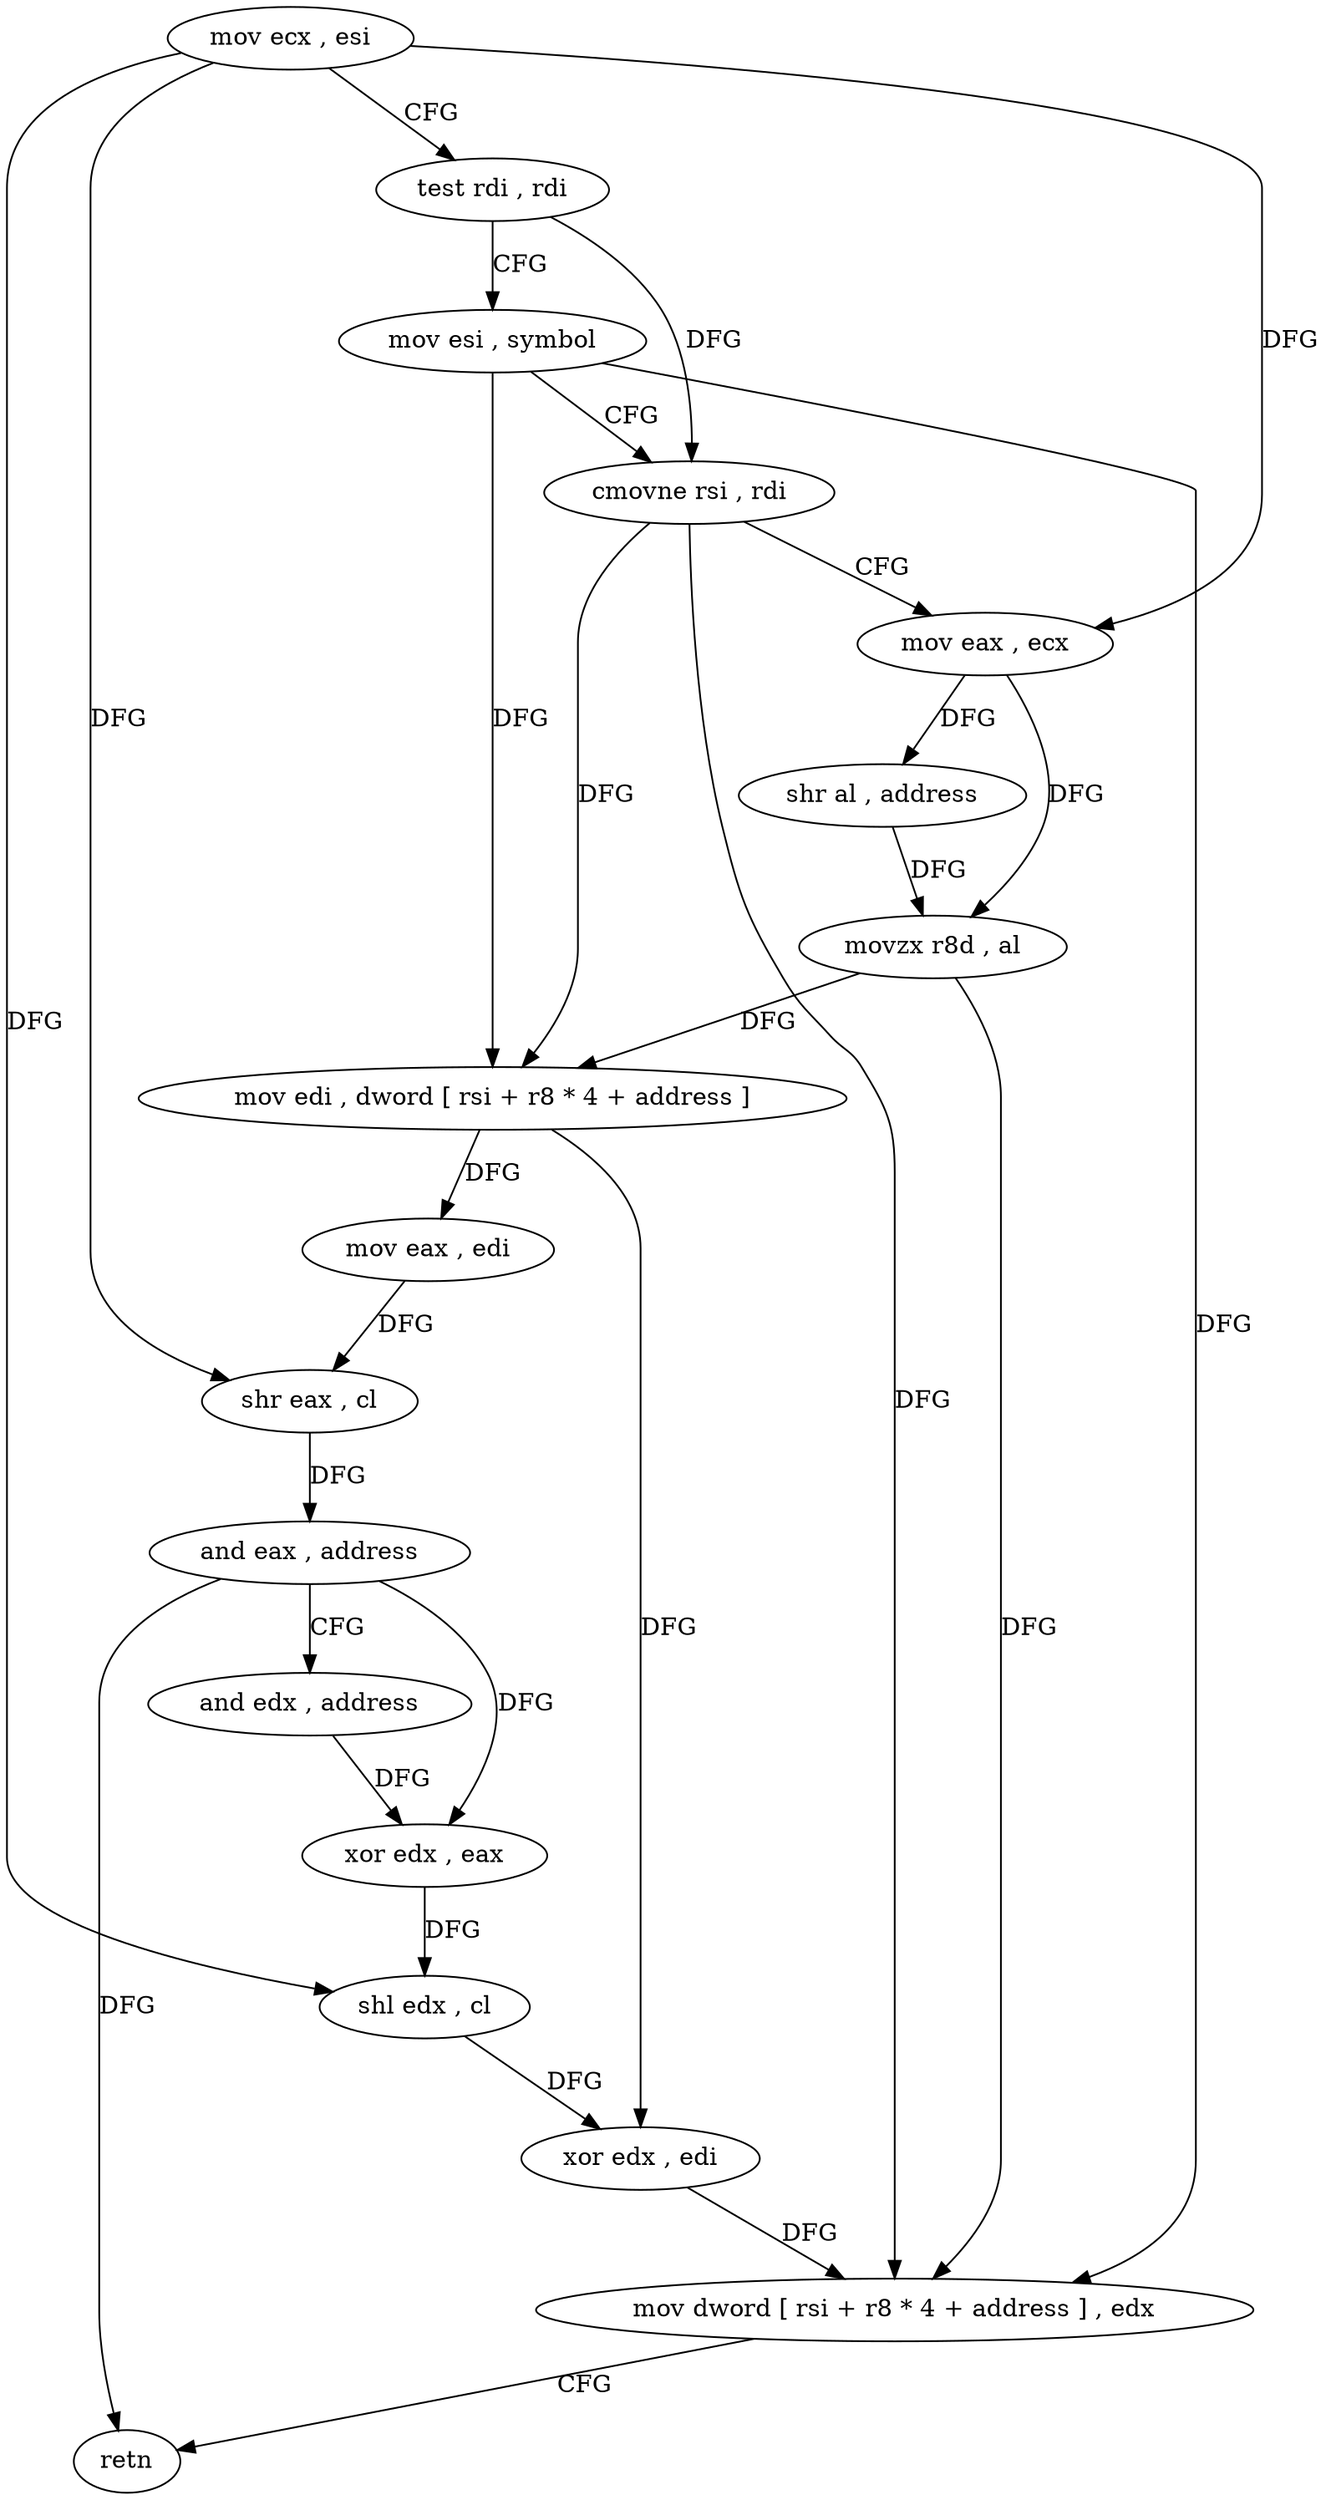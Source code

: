 digraph "func" {
"4206320" [label = "mov ecx , esi" ]
"4206322" [label = "test rdi , rdi" ]
"4206325" [label = "mov esi , symbol" ]
"4206330" [label = "cmovne rsi , rdi" ]
"4206334" [label = "mov eax , ecx" ]
"4206336" [label = "shr al , address" ]
"4206339" [label = "movzx r8d , al" ]
"4206343" [label = "mov edi , dword [ rsi + r8 * 4 + address ]" ]
"4206348" [label = "mov eax , edi" ]
"4206350" [label = "shr eax , cl" ]
"4206352" [label = "and eax , address" ]
"4206355" [label = "and edx , address" ]
"4206358" [label = "xor edx , eax" ]
"4206360" [label = "shl edx , cl" ]
"4206362" [label = "xor edx , edi" ]
"4206364" [label = "mov dword [ rsi + r8 * 4 + address ] , edx" ]
"4206369" [label = "retn" ]
"4206320" -> "4206322" [ label = "CFG" ]
"4206320" -> "4206334" [ label = "DFG" ]
"4206320" -> "4206350" [ label = "DFG" ]
"4206320" -> "4206360" [ label = "DFG" ]
"4206322" -> "4206325" [ label = "CFG" ]
"4206322" -> "4206330" [ label = "DFG" ]
"4206325" -> "4206330" [ label = "CFG" ]
"4206325" -> "4206343" [ label = "DFG" ]
"4206325" -> "4206364" [ label = "DFG" ]
"4206330" -> "4206334" [ label = "CFG" ]
"4206330" -> "4206343" [ label = "DFG" ]
"4206330" -> "4206364" [ label = "DFG" ]
"4206334" -> "4206336" [ label = "DFG" ]
"4206334" -> "4206339" [ label = "DFG" ]
"4206336" -> "4206339" [ label = "DFG" ]
"4206339" -> "4206343" [ label = "DFG" ]
"4206339" -> "4206364" [ label = "DFG" ]
"4206343" -> "4206348" [ label = "DFG" ]
"4206343" -> "4206362" [ label = "DFG" ]
"4206348" -> "4206350" [ label = "DFG" ]
"4206350" -> "4206352" [ label = "DFG" ]
"4206352" -> "4206355" [ label = "CFG" ]
"4206352" -> "4206358" [ label = "DFG" ]
"4206352" -> "4206369" [ label = "DFG" ]
"4206355" -> "4206358" [ label = "DFG" ]
"4206358" -> "4206360" [ label = "DFG" ]
"4206360" -> "4206362" [ label = "DFG" ]
"4206362" -> "4206364" [ label = "DFG" ]
"4206364" -> "4206369" [ label = "CFG" ]
}
